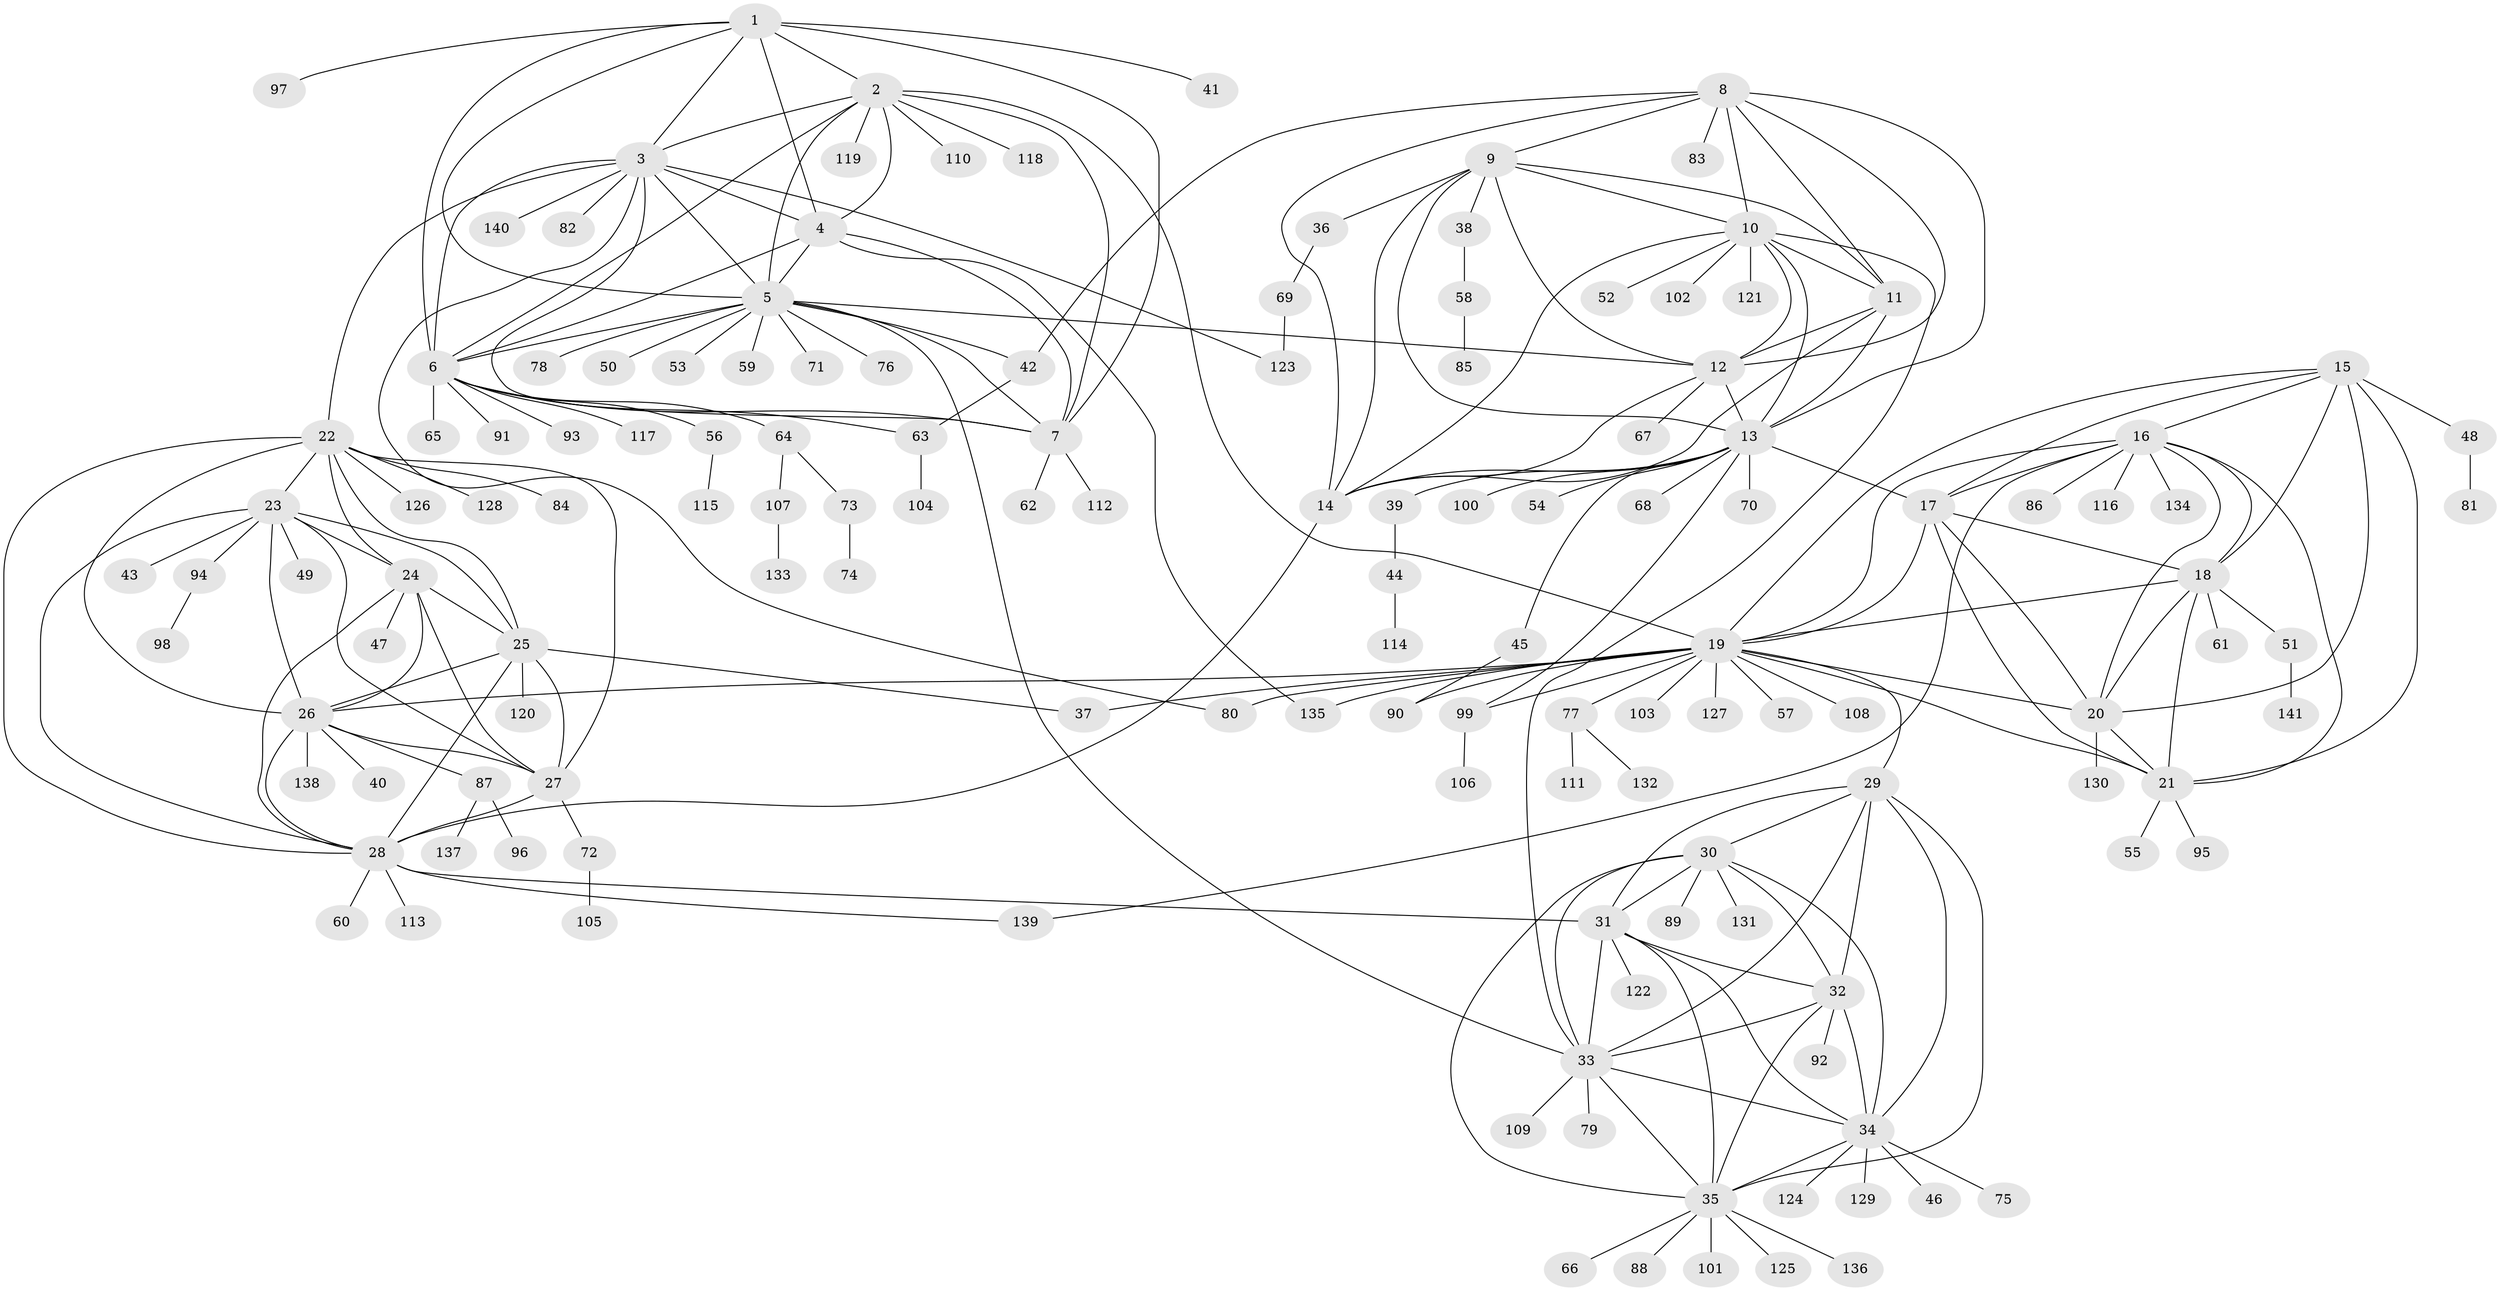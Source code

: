 // coarse degree distribution, {14: 0.028169014084507043, 1: 0.6338028169014085, 6: 0.056338028169014086, 4: 0.07042253521126761, 9: 0.04225352112676056, 2: 0.09859154929577464, 5: 0.028169014084507043, 7: 0.028169014084507043, 10: 0.014084507042253521}
// Generated by graph-tools (version 1.1) at 2025/37/03/04/25 23:37:51]
// undirected, 141 vertices, 230 edges
graph export_dot {
  node [color=gray90,style=filled];
  1;
  2;
  3;
  4;
  5;
  6;
  7;
  8;
  9;
  10;
  11;
  12;
  13;
  14;
  15;
  16;
  17;
  18;
  19;
  20;
  21;
  22;
  23;
  24;
  25;
  26;
  27;
  28;
  29;
  30;
  31;
  32;
  33;
  34;
  35;
  36;
  37;
  38;
  39;
  40;
  41;
  42;
  43;
  44;
  45;
  46;
  47;
  48;
  49;
  50;
  51;
  52;
  53;
  54;
  55;
  56;
  57;
  58;
  59;
  60;
  61;
  62;
  63;
  64;
  65;
  66;
  67;
  68;
  69;
  70;
  71;
  72;
  73;
  74;
  75;
  76;
  77;
  78;
  79;
  80;
  81;
  82;
  83;
  84;
  85;
  86;
  87;
  88;
  89;
  90;
  91;
  92;
  93;
  94;
  95;
  96;
  97;
  98;
  99;
  100;
  101;
  102;
  103;
  104;
  105;
  106;
  107;
  108;
  109;
  110;
  111;
  112;
  113;
  114;
  115;
  116;
  117;
  118;
  119;
  120;
  121;
  122;
  123;
  124;
  125;
  126;
  127;
  128;
  129;
  130;
  131;
  132;
  133;
  134;
  135;
  136;
  137;
  138;
  139;
  140;
  141;
  1 -- 2;
  1 -- 3;
  1 -- 4;
  1 -- 5;
  1 -- 6;
  1 -- 7;
  1 -- 41;
  1 -- 97;
  2 -- 3;
  2 -- 4;
  2 -- 5;
  2 -- 6;
  2 -- 7;
  2 -- 19;
  2 -- 110;
  2 -- 118;
  2 -- 119;
  3 -- 4;
  3 -- 5;
  3 -- 6;
  3 -- 7;
  3 -- 22;
  3 -- 80;
  3 -- 82;
  3 -- 123;
  3 -- 140;
  4 -- 5;
  4 -- 6;
  4 -- 7;
  4 -- 135;
  5 -- 6;
  5 -- 7;
  5 -- 12;
  5 -- 33;
  5 -- 42;
  5 -- 50;
  5 -- 53;
  5 -- 59;
  5 -- 71;
  5 -- 76;
  5 -- 78;
  6 -- 7;
  6 -- 56;
  6 -- 63;
  6 -- 64;
  6 -- 65;
  6 -- 91;
  6 -- 93;
  6 -- 117;
  7 -- 62;
  7 -- 112;
  8 -- 9;
  8 -- 10;
  8 -- 11;
  8 -- 12;
  8 -- 13;
  8 -- 14;
  8 -- 42;
  8 -- 83;
  9 -- 10;
  9 -- 11;
  9 -- 12;
  9 -- 13;
  9 -- 14;
  9 -- 36;
  9 -- 38;
  10 -- 11;
  10 -- 12;
  10 -- 13;
  10 -- 14;
  10 -- 33;
  10 -- 52;
  10 -- 102;
  10 -- 121;
  11 -- 12;
  11 -- 13;
  11 -- 14;
  12 -- 13;
  12 -- 14;
  12 -- 67;
  13 -- 14;
  13 -- 17;
  13 -- 39;
  13 -- 45;
  13 -- 54;
  13 -- 68;
  13 -- 70;
  13 -- 99;
  13 -- 100;
  14 -- 28;
  15 -- 16;
  15 -- 17;
  15 -- 18;
  15 -- 19;
  15 -- 20;
  15 -- 21;
  15 -- 48;
  16 -- 17;
  16 -- 18;
  16 -- 19;
  16 -- 20;
  16 -- 21;
  16 -- 86;
  16 -- 116;
  16 -- 134;
  16 -- 139;
  17 -- 18;
  17 -- 19;
  17 -- 20;
  17 -- 21;
  18 -- 19;
  18 -- 20;
  18 -- 21;
  18 -- 51;
  18 -- 61;
  19 -- 20;
  19 -- 21;
  19 -- 26;
  19 -- 29;
  19 -- 37;
  19 -- 57;
  19 -- 77;
  19 -- 80;
  19 -- 90;
  19 -- 99;
  19 -- 103;
  19 -- 108;
  19 -- 127;
  19 -- 135;
  20 -- 21;
  20 -- 130;
  21 -- 55;
  21 -- 95;
  22 -- 23;
  22 -- 24;
  22 -- 25;
  22 -- 26;
  22 -- 27;
  22 -- 28;
  22 -- 84;
  22 -- 126;
  22 -- 128;
  23 -- 24;
  23 -- 25;
  23 -- 26;
  23 -- 27;
  23 -- 28;
  23 -- 43;
  23 -- 49;
  23 -- 94;
  24 -- 25;
  24 -- 26;
  24 -- 27;
  24 -- 28;
  24 -- 47;
  25 -- 26;
  25 -- 27;
  25 -- 28;
  25 -- 37;
  25 -- 120;
  26 -- 27;
  26 -- 28;
  26 -- 40;
  26 -- 87;
  26 -- 138;
  27 -- 28;
  27 -- 72;
  28 -- 31;
  28 -- 60;
  28 -- 113;
  28 -- 139;
  29 -- 30;
  29 -- 31;
  29 -- 32;
  29 -- 33;
  29 -- 34;
  29 -- 35;
  30 -- 31;
  30 -- 32;
  30 -- 33;
  30 -- 34;
  30 -- 35;
  30 -- 89;
  30 -- 131;
  31 -- 32;
  31 -- 33;
  31 -- 34;
  31 -- 35;
  31 -- 122;
  32 -- 33;
  32 -- 34;
  32 -- 35;
  32 -- 92;
  33 -- 34;
  33 -- 35;
  33 -- 79;
  33 -- 109;
  34 -- 35;
  34 -- 46;
  34 -- 75;
  34 -- 124;
  34 -- 129;
  35 -- 66;
  35 -- 88;
  35 -- 101;
  35 -- 125;
  35 -- 136;
  36 -- 69;
  38 -- 58;
  39 -- 44;
  42 -- 63;
  44 -- 114;
  45 -- 90;
  48 -- 81;
  51 -- 141;
  56 -- 115;
  58 -- 85;
  63 -- 104;
  64 -- 73;
  64 -- 107;
  69 -- 123;
  72 -- 105;
  73 -- 74;
  77 -- 111;
  77 -- 132;
  87 -- 96;
  87 -- 137;
  94 -- 98;
  99 -- 106;
  107 -- 133;
}
